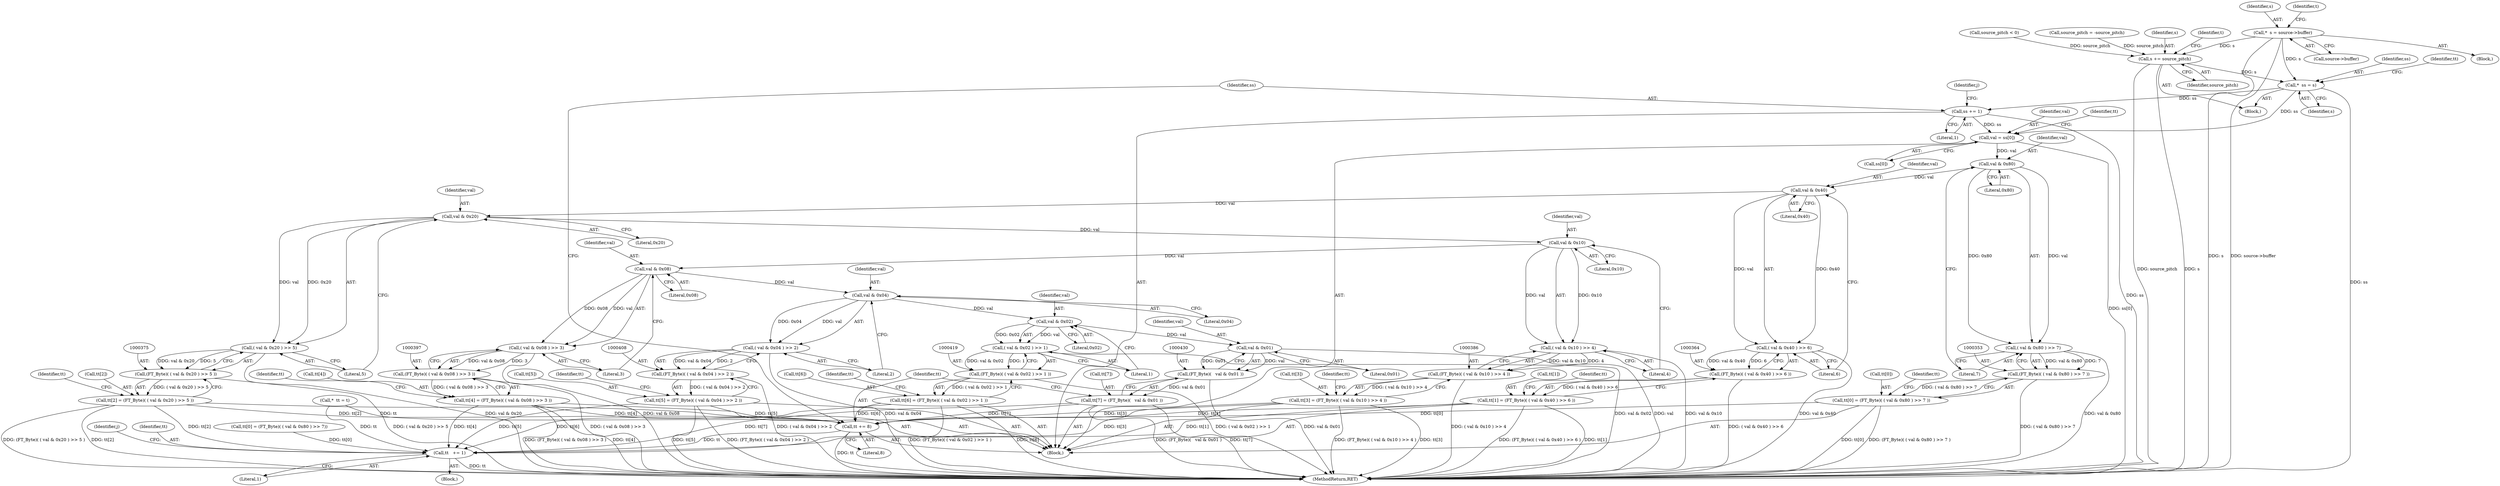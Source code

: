 digraph "0_savannah_b3500af717010137046ec4076d1e1c0641e33727@pointer" {
"1000290" [label="(Call,*  s = source->buffer)"];
"1000320" [label="(Call,*  ss = s)"];
"1000343" [label="(Call,val = ss[0])"];
"1000355" [label="(Call,val & 0x80)"];
"1000354" [label="(Call,( val & 0x80 ) >> 7)"];
"1000352" [label="(Call,(FT_Byte)( ( val & 0x80 ) >> 7 ))"];
"1000348" [label="(Call,tt[0] = (FT_Byte)( ( val & 0x80 ) >> 7 ))"];
"1000434" [label="(Call,tt += 8)"];
"1000478" [label="(Call,tt   += 1)"];
"1000366" [label="(Call,val & 0x40)"];
"1000365" [label="(Call,( val & 0x40 ) >> 6)"];
"1000363" [label="(Call,(FT_Byte)( ( val & 0x40 ) >> 6 ))"];
"1000359" [label="(Call,tt[1] = (FT_Byte)( ( val & 0x40 ) >> 6 ))"];
"1000377" [label="(Call,val & 0x20)"];
"1000376" [label="(Call,( val & 0x20 ) >> 5)"];
"1000374" [label="(Call,(FT_Byte)( ( val & 0x20 ) >> 5 ))"];
"1000370" [label="(Call,tt[2] = (FT_Byte)( ( val & 0x20 ) >> 5 ))"];
"1000388" [label="(Call,val & 0x10)"];
"1000387" [label="(Call,( val & 0x10 ) >> 4)"];
"1000385" [label="(Call,(FT_Byte)( ( val & 0x10 ) >> 4 ))"];
"1000381" [label="(Call,tt[3] = (FT_Byte)( ( val & 0x10 ) >> 4 ))"];
"1000399" [label="(Call,val & 0x08)"];
"1000398" [label="(Call,( val & 0x08 ) >> 3)"];
"1000396" [label="(Call,(FT_Byte)( ( val & 0x08 ) >> 3 ))"];
"1000392" [label="(Call,tt[4] = (FT_Byte)( ( val & 0x08 ) >> 3 ))"];
"1000410" [label="(Call,val & 0x04)"];
"1000409" [label="(Call,( val & 0x04 ) >> 2)"];
"1000407" [label="(Call,(FT_Byte)( ( val & 0x04 ) >> 2 ))"];
"1000403" [label="(Call,tt[5] = (FT_Byte)( ( val & 0x04 ) >> 2 ))"];
"1000421" [label="(Call,val & 0x02)"];
"1000420" [label="(Call,( val & 0x02 ) >> 1)"];
"1000418" [label="(Call,(FT_Byte)( ( val & 0x02 ) >> 1 ))"];
"1000414" [label="(Call,tt[6] = (FT_Byte)( ( val & 0x02 ) >> 1 ))"];
"1000431" [label="(Call,val & 0x01)"];
"1000429" [label="(Call,(FT_Byte)(   val & 0x01 ))"];
"1000425" [label="(Call,tt[7] = (FT_Byte)(   val & 0x01 ))"];
"1000437" [label="(Call,ss += 1)"];
"1000481" [label="(Call,s += source_pitch)"];
"1000369" [label="(Literal,6)"];
"1000429" [label="(Call,(FT_Byte)(   val & 0x01 ))"];
"1000387" [label="(Call,( val & 0x10 ) >> 4)"];
"1000320" [label="(Call,*  ss = s)"];
"1000345" [label="(Call,ss[0])"];
"1000422" [label="(Identifier,val)"];
"1000413" [label="(Literal,2)"];
"1000463" [label="(Block,)"];
"1000354" [label="(Call,( val & 0x80 ) >> 7)"];
"1000357" [label="(Literal,0x80)"];
"1000377" [label="(Call,val & 0x20)"];
"1000374" [label="(Call,(FT_Byte)( ( val & 0x20 ) >> 5 ))"];
"1000410" [label="(Call,val & 0x04)"];
"1000404" [label="(Call,tt[5])"];
"1000425" [label="(Call,tt[7] = (FT_Byte)(   val & 0x01 ))"];
"1000478" [label="(Call,tt   += 1)"];
"1000290" [label="(Call,*  s = source->buffer)"];
"1000363" [label="(Call,(FT_Byte)( ( val & 0x40 ) >> 6 ))"];
"1000392" [label="(Call,tt[4] = (FT_Byte)( ( val & 0x08 ) >> 3 ))"];
"1000291" [label="(Identifier,s)"];
"1000385" [label="(Call,(FT_Byte)( ( val & 0x10 ) >> 4 ))"];
"1000420" [label="(Call,( val & 0x02 ) >> 1)"];
"1000407" [label="(Call,(FT_Byte)( ( val & 0x04 ) >> 2 ))"];
"1000350" [label="(Identifier,tt)"];
"1000482" [label="(Identifier,s)"];
"1000481" [label="(Call,s += source_pitch)"];
"1000423" [label="(Literal,0x02)"];
"1000464" [label="(Call,tt[0] = (FT_Byte)( ( val & 0x80 ) >> 7))"];
"1000368" [label="(Literal,0x40)"];
"1000371" [label="(Call,tt[2])"];
"1000321" [label="(Identifier,ss)"];
"1000401" [label="(Literal,0x08)"];
"1000390" [label="(Literal,0x10)"];
"1000361" [label="(Identifier,tt)"];
"1000367" [label="(Identifier,val)"];
"1000432" [label="(Identifier,val)"];
"1000433" [label="(Literal,0x01)"];
"1000366" [label="(Call,val & 0x40)"];
"1000437" [label="(Call,ss += 1)"];
"1000383" [label="(Identifier,tt)"];
"1000348" [label="(Call,tt[0] = (FT_Byte)( ( val & 0x80 ) >> 7 ))"];
"1000358" [label="(Literal,7)"];
"1000288" [label="(Block,)"];
"1000462" [label="(Identifier,j)"];
"1000352" [label="(Call,(FT_Byte)( ( val & 0x80 ) >> 7 ))"];
"1000382" [label="(Call,tt[3])"];
"1000341" [label="(Block,)"];
"1000370" [label="(Call,tt[2] = (FT_Byte)( ( val & 0x20 ) >> 5 ))"];
"1000359" [label="(Call,tt[1] = (FT_Byte)( ( val & 0x40 ) >> 6 ))"];
"1000393" [label="(Call,tt[4])"];
"1000431" [label="(Call,val & 0x01)"];
"1000400" [label="(Identifier,val)"];
"1000376" [label="(Call,( val & 0x20 ) >> 5)"];
"1000415" [label="(Call,tt[6])"];
"1000344" [label="(Identifier,val)"];
"1000479" [label="(Identifier,tt)"];
"1000379" [label="(Literal,0x20)"];
"1000372" [label="(Identifier,tt)"];
"1000414" [label="(Call,tt[6] = (FT_Byte)( ( val & 0x02 ) >> 1 ))"];
"1000416" [label="(Identifier,tt)"];
"1000402" [label="(Literal,3)"];
"1000325" [label="(Identifier,tt)"];
"1000485" [label="(Identifier,t)"];
"1000322" [label="(Identifier,s)"];
"1000389" [label="(Identifier,val)"];
"1000427" [label="(Identifier,tt)"];
"1000411" [label="(Identifier,val)"];
"1000439" [label="(Literal,1)"];
"1000424" [label="(Literal,1)"];
"1000436" [label="(Literal,8)"];
"1000356" [label="(Identifier,val)"];
"1000381" [label="(Call,tt[3] = (FT_Byte)( ( val & 0x10 ) >> 4 ))"];
"1000412" [label="(Literal,0x04)"];
"1000343" [label="(Call,val = ss[0])"];
"1000349" [label="(Call,tt[0])"];
"1000297" [label="(Identifier,t)"];
"1000391" [label="(Literal,4)"];
"1000421" [label="(Call,val & 0x02)"];
"1000403" [label="(Call,tt[5] = (FT_Byte)( ( val & 0x04 ) >> 2 ))"];
"1000434" [label="(Call,tt += 8)"];
"1000399" [label="(Call,val & 0x08)"];
"1000438" [label="(Identifier,ss)"];
"1000380" [label="(Literal,5)"];
"1000340" [label="(Identifier,j)"];
"1000318" [label="(Block,)"];
"1000275" [label="(Call,source_pitch < 0)"];
"1000278" [label="(Call,source_pitch = -source_pitch)"];
"1000365" [label="(Call,( val & 0x40 ) >> 6)"];
"1000426" [label="(Call,tt[7])"];
"1000394" [label="(Identifier,tt)"];
"1000409" [label="(Call,( val & 0x04 ) >> 2)"];
"1000398" [label="(Call,( val & 0x08 ) >> 3)"];
"1000360" [label="(Call,tt[1])"];
"1000483" [label="(Identifier,source_pitch)"];
"1000355" [label="(Call,val & 0x80)"];
"1000378" [label="(Identifier,val)"];
"1000405" [label="(Identifier,tt)"];
"1000324" [label="(Call,*  tt = t)"];
"1000435" [label="(Identifier,tt)"];
"1000885" [label="(MethodReturn,RET)"];
"1000388" [label="(Call,val & 0x10)"];
"1000396" [label="(Call,(FT_Byte)( ( val & 0x08 ) >> 3 ))"];
"1000292" [label="(Call,source->buffer)"];
"1000480" [label="(Literal,1)"];
"1000418" [label="(Call,(FT_Byte)( ( val & 0x02 ) >> 1 ))"];
"1000290" -> "1000288"  [label="AST: "];
"1000290" -> "1000292"  [label="CFG: "];
"1000291" -> "1000290"  [label="AST: "];
"1000292" -> "1000290"  [label="AST: "];
"1000297" -> "1000290"  [label="CFG: "];
"1000290" -> "1000885"  [label="DDG: s"];
"1000290" -> "1000885"  [label="DDG: source->buffer"];
"1000290" -> "1000320"  [label="DDG: s"];
"1000290" -> "1000481"  [label="DDG: s"];
"1000320" -> "1000318"  [label="AST: "];
"1000320" -> "1000322"  [label="CFG: "];
"1000321" -> "1000320"  [label="AST: "];
"1000322" -> "1000320"  [label="AST: "];
"1000325" -> "1000320"  [label="CFG: "];
"1000320" -> "1000885"  [label="DDG: ss"];
"1000481" -> "1000320"  [label="DDG: s"];
"1000320" -> "1000343"  [label="DDG: ss"];
"1000320" -> "1000437"  [label="DDG: ss"];
"1000343" -> "1000341"  [label="AST: "];
"1000343" -> "1000345"  [label="CFG: "];
"1000344" -> "1000343"  [label="AST: "];
"1000345" -> "1000343"  [label="AST: "];
"1000350" -> "1000343"  [label="CFG: "];
"1000343" -> "1000885"  [label="DDG: ss[0]"];
"1000437" -> "1000343"  [label="DDG: ss"];
"1000343" -> "1000355"  [label="DDG: val"];
"1000355" -> "1000354"  [label="AST: "];
"1000355" -> "1000357"  [label="CFG: "];
"1000356" -> "1000355"  [label="AST: "];
"1000357" -> "1000355"  [label="AST: "];
"1000358" -> "1000355"  [label="CFG: "];
"1000355" -> "1000354"  [label="DDG: val"];
"1000355" -> "1000354"  [label="DDG: 0x80"];
"1000355" -> "1000366"  [label="DDG: val"];
"1000354" -> "1000352"  [label="AST: "];
"1000354" -> "1000358"  [label="CFG: "];
"1000358" -> "1000354"  [label="AST: "];
"1000352" -> "1000354"  [label="CFG: "];
"1000354" -> "1000885"  [label="DDG: val & 0x80"];
"1000354" -> "1000352"  [label="DDG: val & 0x80"];
"1000354" -> "1000352"  [label="DDG: 7"];
"1000352" -> "1000348"  [label="AST: "];
"1000353" -> "1000352"  [label="AST: "];
"1000348" -> "1000352"  [label="CFG: "];
"1000352" -> "1000885"  [label="DDG: ( val & 0x80 ) >> 7"];
"1000352" -> "1000348"  [label="DDG: ( val & 0x80 ) >> 7"];
"1000348" -> "1000341"  [label="AST: "];
"1000349" -> "1000348"  [label="AST: "];
"1000361" -> "1000348"  [label="CFG: "];
"1000348" -> "1000885"  [label="DDG: tt[0]"];
"1000348" -> "1000885"  [label="DDG: (FT_Byte)( ( val & 0x80 ) >> 7 )"];
"1000348" -> "1000434"  [label="DDG: tt[0]"];
"1000434" -> "1000341"  [label="AST: "];
"1000434" -> "1000436"  [label="CFG: "];
"1000435" -> "1000434"  [label="AST: "];
"1000436" -> "1000434"  [label="AST: "];
"1000438" -> "1000434"  [label="CFG: "];
"1000434" -> "1000885"  [label="DDG: tt"];
"1000403" -> "1000434"  [label="DDG: tt[5]"];
"1000370" -> "1000434"  [label="DDG: tt[2]"];
"1000392" -> "1000434"  [label="DDG: tt[4]"];
"1000425" -> "1000434"  [label="DDG: tt[7]"];
"1000414" -> "1000434"  [label="DDG: tt[6]"];
"1000359" -> "1000434"  [label="DDG: tt[1]"];
"1000324" -> "1000434"  [label="DDG: tt"];
"1000381" -> "1000434"  [label="DDG: tt[3]"];
"1000434" -> "1000478"  [label="DDG: tt"];
"1000478" -> "1000463"  [label="AST: "];
"1000478" -> "1000480"  [label="CFG: "];
"1000479" -> "1000478"  [label="AST: "];
"1000480" -> "1000478"  [label="AST: "];
"1000462" -> "1000478"  [label="CFG: "];
"1000478" -> "1000885"  [label="DDG: tt"];
"1000464" -> "1000478"  [label="DDG: tt[0]"];
"1000403" -> "1000478"  [label="DDG: tt[5]"];
"1000370" -> "1000478"  [label="DDG: tt[2]"];
"1000392" -> "1000478"  [label="DDG: tt[4]"];
"1000425" -> "1000478"  [label="DDG: tt[7]"];
"1000414" -> "1000478"  [label="DDG: tt[6]"];
"1000359" -> "1000478"  [label="DDG: tt[1]"];
"1000324" -> "1000478"  [label="DDG: tt"];
"1000381" -> "1000478"  [label="DDG: tt[3]"];
"1000366" -> "1000365"  [label="AST: "];
"1000366" -> "1000368"  [label="CFG: "];
"1000367" -> "1000366"  [label="AST: "];
"1000368" -> "1000366"  [label="AST: "];
"1000369" -> "1000366"  [label="CFG: "];
"1000366" -> "1000365"  [label="DDG: val"];
"1000366" -> "1000365"  [label="DDG: 0x40"];
"1000366" -> "1000377"  [label="DDG: val"];
"1000365" -> "1000363"  [label="AST: "];
"1000365" -> "1000369"  [label="CFG: "];
"1000369" -> "1000365"  [label="AST: "];
"1000363" -> "1000365"  [label="CFG: "];
"1000365" -> "1000885"  [label="DDG: val & 0x40"];
"1000365" -> "1000363"  [label="DDG: val & 0x40"];
"1000365" -> "1000363"  [label="DDG: 6"];
"1000363" -> "1000359"  [label="AST: "];
"1000364" -> "1000363"  [label="AST: "];
"1000359" -> "1000363"  [label="CFG: "];
"1000363" -> "1000885"  [label="DDG: ( val & 0x40 ) >> 6"];
"1000363" -> "1000359"  [label="DDG: ( val & 0x40 ) >> 6"];
"1000359" -> "1000341"  [label="AST: "];
"1000360" -> "1000359"  [label="AST: "];
"1000372" -> "1000359"  [label="CFG: "];
"1000359" -> "1000885"  [label="DDG: tt[1]"];
"1000359" -> "1000885"  [label="DDG: (FT_Byte)( ( val & 0x40 ) >> 6 )"];
"1000377" -> "1000376"  [label="AST: "];
"1000377" -> "1000379"  [label="CFG: "];
"1000378" -> "1000377"  [label="AST: "];
"1000379" -> "1000377"  [label="AST: "];
"1000380" -> "1000377"  [label="CFG: "];
"1000377" -> "1000376"  [label="DDG: val"];
"1000377" -> "1000376"  [label="DDG: 0x20"];
"1000377" -> "1000388"  [label="DDG: val"];
"1000376" -> "1000374"  [label="AST: "];
"1000376" -> "1000380"  [label="CFG: "];
"1000380" -> "1000376"  [label="AST: "];
"1000374" -> "1000376"  [label="CFG: "];
"1000376" -> "1000885"  [label="DDG: val & 0x20"];
"1000376" -> "1000374"  [label="DDG: val & 0x20"];
"1000376" -> "1000374"  [label="DDG: 5"];
"1000374" -> "1000370"  [label="AST: "];
"1000375" -> "1000374"  [label="AST: "];
"1000370" -> "1000374"  [label="CFG: "];
"1000374" -> "1000885"  [label="DDG: ( val & 0x20 ) >> 5"];
"1000374" -> "1000370"  [label="DDG: ( val & 0x20 ) >> 5"];
"1000370" -> "1000341"  [label="AST: "];
"1000371" -> "1000370"  [label="AST: "];
"1000383" -> "1000370"  [label="CFG: "];
"1000370" -> "1000885"  [label="DDG: (FT_Byte)( ( val & 0x20 ) >> 5 )"];
"1000370" -> "1000885"  [label="DDG: tt[2]"];
"1000388" -> "1000387"  [label="AST: "];
"1000388" -> "1000390"  [label="CFG: "];
"1000389" -> "1000388"  [label="AST: "];
"1000390" -> "1000388"  [label="AST: "];
"1000391" -> "1000388"  [label="CFG: "];
"1000388" -> "1000387"  [label="DDG: val"];
"1000388" -> "1000387"  [label="DDG: 0x10"];
"1000388" -> "1000399"  [label="DDG: val"];
"1000387" -> "1000385"  [label="AST: "];
"1000387" -> "1000391"  [label="CFG: "];
"1000391" -> "1000387"  [label="AST: "];
"1000385" -> "1000387"  [label="CFG: "];
"1000387" -> "1000885"  [label="DDG: val & 0x10"];
"1000387" -> "1000385"  [label="DDG: val & 0x10"];
"1000387" -> "1000385"  [label="DDG: 4"];
"1000385" -> "1000381"  [label="AST: "];
"1000386" -> "1000385"  [label="AST: "];
"1000381" -> "1000385"  [label="CFG: "];
"1000385" -> "1000885"  [label="DDG: ( val & 0x10 ) >> 4"];
"1000385" -> "1000381"  [label="DDG: ( val & 0x10 ) >> 4"];
"1000381" -> "1000341"  [label="AST: "];
"1000382" -> "1000381"  [label="AST: "];
"1000394" -> "1000381"  [label="CFG: "];
"1000381" -> "1000885"  [label="DDG: tt[3]"];
"1000381" -> "1000885"  [label="DDG: (FT_Byte)( ( val & 0x10 ) >> 4 )"];
"1000399" -> "1000398"  [label="AST: "];
"1000399" -> "1000401"  [label="CFG: "];
"1000400" -> "1000399"  [label="AST: "];
"1000401" -> "1000399"  [label="AST: "];
"1000402" -> "1000399"  [label="CFG: "];
"1000399" -> "1000398"  [label="DDG: val"];
"1000399" -> "1000398"  [label="DDG: 0x08"];
"1000399" -> "1000410"  [label="DDG: val"];
"1000398" -> "1000396"  [label="AST: "];
"1000398" -> "1000402"  [label="CFG: "];
"1000402" -> "1000398"  [label="AST: "];
"1000396" -> "1000398"  [label="CFG: "];
"1000398" -> "1000885"  [label="DDG: val & 0x08"];
"1000398" -> "1000396"  [label="DDG: val & 0x08"];
"1000398" -> "1000396"  [label="DDG: 3"];
"1000396" -> "1000392"  [label="AST: "];
"1000397" -> "1000396"  [label="AST: "];
"1000392" -> "1000396"  [label="CFG: "];
"1000396" -> "1000885"  [label="DDG: ( val & 0x08 ) >> 3"];
"1000396" -> "1000392"  [label="DDG: ( val & 0x08 ) >> 3"];
"1000392" -> "1000341"  [label="AST: "];
"1000393" -> "1000392"  [label="AST: "];
"1000405" -> "1000392"  [label="CFG: "];
"1000392" -> "1000885"  [label="DDG: (FT_Byte)( ( val & 0x08 ) >> 3 )"];
"1000392" -> "1000885"  [label="DDG: tt[4]"];
"1000410" -> "1000409"  [label="AST: "];
"1000410" -> "1000412"  [label="CFG: "];
"1000411" -> "1000410"  [label="AST: "];
"1000412" -> "1000410"  [label="AST: "];
"1000413" -> "1000410"  [label="CFG: "];
"1000410" -> "1000409"  [label="DDG: val"];
"1000410" -> "1000409"  [label="DDG: 0x04"];
"1000410" -> "1000421"  [label="DDG: val"];
"1000409" -> "1000407"  [label="AST: "];
"1000409" -> "1000413"  [label="CFG: "];
"1000413" -> "1000409"  [label="AST: "];
"1000407" -> "1000409"  [label="CFG: "];
"1000409" -> "1000885"  [label="DDG: val & 0x04"];
"1000409" -> "1000407"  [label="DDG: val & 0x04"];
"1000409" -> "1000407"  [label="DDG: 2"];
"1000407" -> "1000403"  [label="AST: "];
"1000408" -> "1000407"  [label="AST: "];
"1000403" -> "1000407"  [label="CFG: "];
"1000407" -> "1000885"  [label="DDG: ( val & 0x04 ) >> 2"];
"1000407" -> "1000403"  [label="DDG: ( val & 0x04 ) >> 2"];
"1000403" -> "1000341"  [label="AST: "];
"1000404" -> "1000403"  [label="AST: "];
"1000416" -> "1000403"  [label="CFG: "];
"1000403" -> "1000885"  [label="DDG: tt[5]"];
"1000403" -> "1000885"  [label="DDG: (FT_Byte)( ( val & 0x04 ) >> 2 )"];
"1000421" -> "1000420"  [label="AST: "];
"1000421" -> "1000423"  [label="CFG: "];
"1000422" -> "1000421"  [label="AST: "];
"1000423" -> "1000421"  [label="AST: "];
"1000424" -> "1000421"  [label="CFG: "];
"1000421" -> "1000420"  [label="DDG: val"];
"1000421" -> "1000420"  [label="DDG: 0x02"];
"1000421" -> "1000431"  [label="DDG: val"];
"1000420" -> "1000418"  [label="AST: "];
"1000420" -> "1000424"  [label="CFG: "];
"1000424" -> "1000420"  [label="AST: "];
"1000418" -> "1000420"  [label="CFG: "];
"1000420" -> "1000885"  [label="DDG: val & 0x02"];
"1000420" -> "1000418"  [label="DDG: val & 0x02"];
"1000420" -> "1000418"  [label="DDG: 1"];
"1000418" -> "1000414"  [label="AST: "];
"1000419" -> "1000418"  [label="AST: "];
"1000414" -> "1000418"  [label="CFG: "];
"1000418" -> "1000885"  [label="DDG: ( val & 0x02 ) >> 1"];
"1000418" -> "1000414"  [label="DDG: ( val & 0x02 ) >> 1"];
"1000414" -> "1000341"  [label="AST: "];
"1000415" -> "1000414"  [label="AST: "];
"1000427" -> "1000414"  [label="CFG: "];
"1000414" -> "1000885"  [label="DDG: (FT_Byte)( ( val & 0x02 ) >> 1 )"];
"1000414" -> "1000885"  [label="DDG: tt[6]"];
"1000431" -> "1000429"  [label="AST: "];
"1000431" -> "1000433"  [label="CFG: "];
"1000432" -> "1000431"  [label="AST: "];
"1000433" -> "1000431"  [label="AST: "];
"1000429" -> "1000431"  [label="CFG: "];
"1000431" -> "1000885"  [label="DDG: val"];
"1000431" -> "1000429"  [label="DDG: val"];
"1000431" -> "1000429"  [label="DDG: 0x01"];
"1000429" -> "1000425"  [label="AST: "];
"1000430" -> "1000429"  [label="AST: "];
"1000425" -> "1000429"  [label="CFG: "];
"1000429" -> "1000885"  [label="DDG: val & 0x01"];
"1000429" -> "1000425"  [label="DDG: val & 0x01"];
"1000425" -> "1000341"  [label="AST: "];
"1000426" -> "1000425"  [label="AST: "];
"1000435" -> "1000425"  [label="CFG: "];
"1000425" -> "1000885"  [label="DDG: tt[7]"];
"1000425" -> "1000885"  [label="DDG: (FT_Byte)(   val & 0x01 )"];
"1000437" -> "1000341"  [label="AST: "];
"1000437" -> "1000439"  [label="CFG: "];
"1000438" -> "1000437"  [label="AST: "];
"1000439" -> "1000437"  [label="AST: "];
"1000340" -> "1000437"  [label="CFG: "];
"1000437" -> "1000885"  [label="DDG: ss"];
"1000481" -> "1000318"  [label="AST: "];
"1000481" -> "1000483"  [label="CFG: "];
"1000482" -> "1000481"  [label="AST: "];
"1000483" -> "1000481"  [label="AST: "];
"1000485" -> "1000481"  [label="CFG: "];
"1000481" -> "1000885"  [label="DDG: source_pitch"];
"1000481" -> "1000885"  [label="DDG: s"];
"1000275" -> "1000481"  [label="DDG: source_pitch"];
"1000278" -> "1000481"  [label="DDG: source_pitch"];
}
